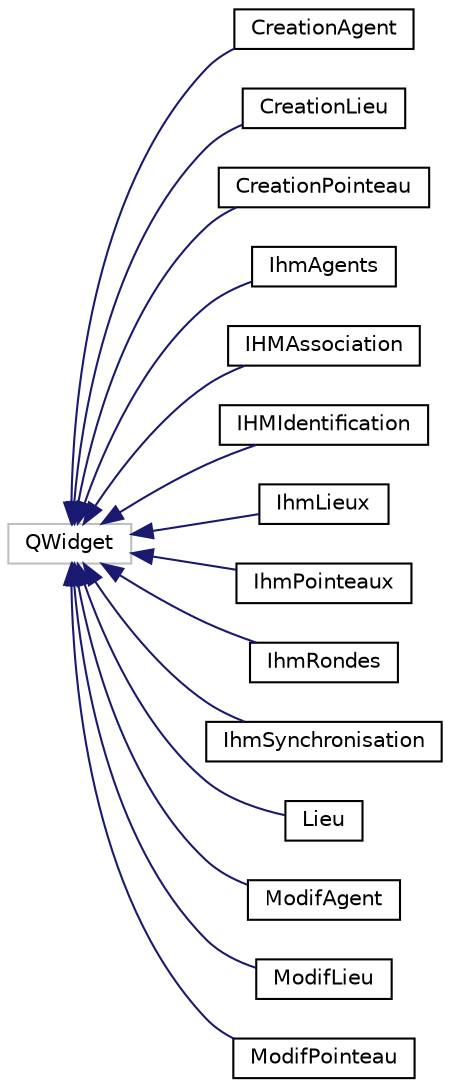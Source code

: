 digraph "Graphe hiérarchique des classes"
{
  edge [fontname="Helvetica",fontsize="10",labelfontname="Helvetica",labelfontsize="10"];
  node [fontname="Helvetica",fontsize="10",shape=record];
  rankdir="LR";
  Node9 [label="QWidget",height=0.2,width=0.4,color="grey75", fillcolor="white", style="filled"];
  Node9 -> Node0 [dir="back",color="midnightblue",fontsize="10",style="solid",fontname="Helvetica"];
  Node0 [label="CreationAgent",height=0.2,width=0.4,color="black", fillcolor="white", style="filled",URL="$class_creation_agent.html"];
  Node9 -> Node11 [dir="back",color="midnightblue",fontsize="10",style="solid",fontname="Helvetica"];
  Node11 [label="CreationLieu",height=0.2,width=0.4,color="black", fillcolor="white", style="filled",URL="$class_creation_lieu.html"];
  Node9 -> Node12 [dir="back",color="midnightblue",fontsize="10",style="solid",fontname="Helvetica"];
  Node12 [label="CreationPointeau",height=0.2,width=0.4,color="black", fillcolor="white", style="filled",URL="$class_creation_pointeau.html"];
  Node9 -> Node13 [dir="back",color="midnightblue",fontsize="10",style="solid",fontname="Helvetica"];
  Node13 [label="IhmAgents",height=0.2,width=0.4,color="black", fillcolor="white", style="filled",URL="$class_ihm_agents.html"];
  Node9 -> Node14 [dir="back",color="midnightblue",fontsize="10",style="solid",fontname="Helvetica"];
  Node14 [label="IHMAssociation",height=0.2,width=0.4,color="black", fillcolor="white", style="filled",URL="$class_i_h_m_association.html"];
  Node9 -> Node15 [dir="back",color="midnightblue",fontsize="10",style="solid",fontname="Helvetica"];
  Node15 [label="IHMIdentification",height=0.2,width=0.4,color="black", fillcolor="white", style="filled",URL="$class_i_h_m_identification.html"];
  Node9 -> Node16 [dir="back",color="midnightblue",fontsize="10",style="solid",fontname="Helvetica"];
  Node16 [label="IhmLieux",height=0.2,width=0.4,color="black", fillcolor="white", style="filled",URL="$class_ihm_lieux.html"];
  Node9 -> Node17 [dir="back",color="midnightblue",fontsize="10",style="solid",fontname="Helvetica"];
  Node17 [label="IhmPointeaux",height=0.2,width=0.4,color="black", fillcolor="white", style="filled",URL="$class_ihm_pointeaux.html"];
  Node9 -> Node18 [dir="back",color="midnightblue",fontsize="10",style="solid",fontname="Helvetica"];
  Node18 [label="IhmRondes",height=0.2,width=0.4,color="black", fillcolor="white", style="filled",URL="$class_ihm_rondes.html"];
  Node9 -> Node19 [dir="back",color="midnightblue",fontsize="10",style="solid",fontname="Helvetica"];
  Node19 [label="IhmSynchronisation",height=0.2,width=0.4,color="black", fillcolor="white", style="filled",URL="$class_ihm_synchronisation.html"];
  Node9 -> Node20 [dir="back",color="midnightblue",fontsize="10",style="solid",fontname="Helvetica"];
  Node20 [label="Lieu",height=0.2,width=0.4,color="black", fillcolor="white", style="filled",URL="$class_lieu.html"];
  Node9 -> Node21 [dir="back",color="midnightblue",fontsize="10",style="solid",fontname="Helvetica"];
  Node21 [label="ModifAgent",height=0.2,width=0.4,color="black", fillcolor="white", style="filled",URL="$class_modif_agent.html"];
  Node9 -> Node22 [dir="back",color="midnightblue",fontsize="10",style="solid",fontname="Helvetica"];
  Node22 [label="ModifLieu",height=0.2,width=0.4,color="black", fillcolor="white", style="filled",URL="$class_modif_lieu.html"];
  Node9 -> Node23 [dir="back",color="midnightblue",fontsize="10",style="solid",fontname="Helvetica"];
  Node23 [label="ModifPointeau",height=0.2,width=0.4,color="black", fillcolor="white", style="filled",URL="$class_modif_pointeau.html"];
}
